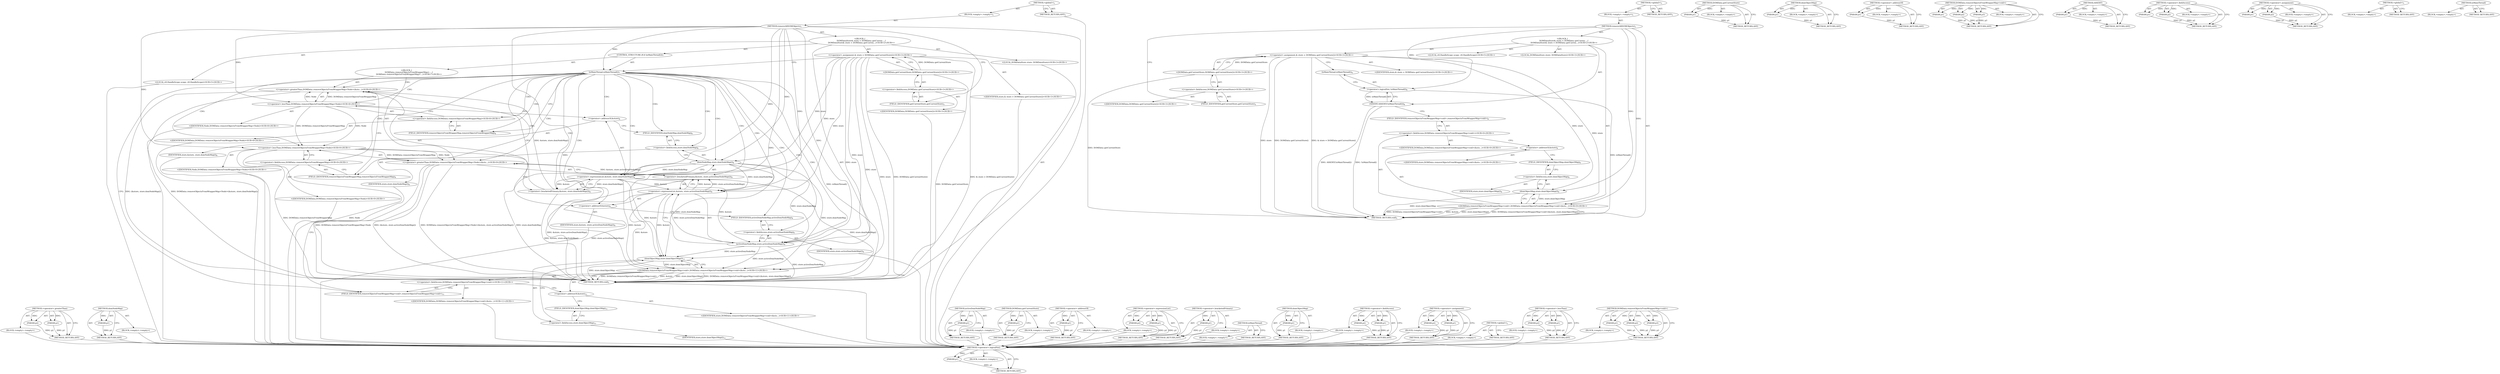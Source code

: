 digraph "isMainThread" {
vulnerable_95 [label=<(METHOD,&lt;operator&gt;.greaterThan)>];
vulnerable_96 [label=<(PARAM,p1)>];
vulnerable_97 [label=<(PARAM,p2)>];
vulnerable_98 [label=<(BLOCK,&lt;empty&gt;,&lt;empty&gt;)>];
vulnerable_99 [label=<(METHOD_RETURN,ANY)>];
vulnerable_118 [label=<(METHOD,domNodeMap)>];
vulnerable_119 [label=<(PARAM,p1)>];
vulnerable_120 [label=<(BLOCK,&lt;empty&gt;,&lt;empty&gt;)>];
vulnerable_121 [label=<(METHOD_RETURN,ANY)>];
vulnerable_6 [label=<(METHOD,&lt;global&gt;)<SUB>1</SUB>>];
vulnerable_7 [label=<(BLOCK,&lt;empty&gt;,&lt;empty&gt;)<SUB>1</SUB>>];
vulnerable_8 [label=<(METHOD,removeAllDOMObjects)<SUB>1</SUB>>];
vulnerable_9 [label="<(BLOCK,{
     DOMDataStore&amp; store = DOMData::getCurren...,{
     DOMDataStore&amp; store = DOMData::getCurren...)<SUB>2</SUB>>"];
vulnerable_10 [label="<(LOCAL,DOMDataStore store: DOMDataStore)<SUB>3</SUB>>"];
vulnerable_11 [label="<(&lt;operator&gt;.assignment,&amp; store = DOMData::getCurrentStore())<SUB>3</SUB>>"];
vulnerable_12 [label="<(IDENTIFIER,store,&amp; store = DOMData::getCurrentStore())<SUB>3</SUB>>"];
vulnerable_13 [label="<(DOMData.getCurrentStore,DOMData::getCurrentStore())<SUB>3</SUB>>"];
vulnerable_14 [label="<(&lt;operator&gt;.fieldAccess,DOMData::getCurrentStore)<SUB>3</SUB>>"];
vulnerable_15 [label="<(IDENTIFIER,DOMData,DOMData::getCurrentStore())<SUB>3</SUB>>"];
vulnerable_16 [label=<(FIELD_IDENTIFIER,getCurrentStore,getCurrentStore)<SUB>3</SUB>>];
vulnerable_17 [label="<(LOCAL,v8.HandleScope scope: v8.HandleScope)<SUB>5</SUB>>"];
vulnerable_18 [label=<(CONTROL_STRUCTURE,IF,if (isMainThread()))<SUB>7</SUB>>];
vulnerable_19 [label=<(isMainThread,isMainThread())<SUB>7</SUB>>];
vulnerable_20 [label="<(BLOCK,{
        DOMData::removeObjectsFromWrapperMap&lt;...,{
        DOMData::removeObjectsFromWrapperMap&lt;...)<SUB>7</SUB>>"];
vulnerable_21 [label="<(&lt;operator&gt;.greaterThan,DOMData::removeObjectsFromWrapperMap&lt;Node&gt;(&amp;sto...)<SUB>8</SUB>>"];
vulnerable_22 [label="<(&lt;operator&gt;.lessThan,DOMData::removeObjectsFromWrapperMap&lt;Node)<SUB>8</SUB>>"];
vulnerable_23 [label="<(&lt;operator&gt;.fieldAccess,DOMData::removeObjectsFromWrapperMap)<SUB>8</SUB>>"];
vulnerable_24 [label="<(IDENTIFIER,DOMData,DOMData::removeObjectsFromWrapperMap&lt;Node)<SUB>8</SUB>>"];
vulnerable_25 [label=<(FIELD_IDENTIFIER,removeObjectsFromWrapperMap,removeObjectsFromWrapperMap)<SUB>8</SUB>>];
vulnerable_26 [label="<(IDENTIFIER,Node,DOMData::removeObjectsFromWrapperMap&lt;Node)<SUB>8</SUB>>"];
vulnerable_27 [label=<(&lt;operator&gt;.bracketedPrimary,(&amp;store, store.domNodeMap()))<SUB>8</SUB>>];
vulnerable_28 [label=<(&lt;operator&gt;.expressionList,&amp;store, store.domNodeMap())<SUB>8</SUB>>];
vulnerable_29 [label=<(&lt;operator&gt;.addressOf,&amp;store)<SUB>8</SUB>>];
vulnerable_30 [label=<(IDENTIFIER,store,&amp;store, store.domNodeMap())<SUB>8</SUB>>];
vulnerable_31 [label=<(domNodeMap,store.domNodeMap())<SUB>8</SUB>>];
vulnerable_32 [label=<(&lt;operator&gt;.fieldAccess,store.domNodeMap)<SUB>8</SUB>>];
vulnerable_33 [label=<(IDENTIFIER,store,store.domNodeMap())<SUB>8</SUB>>];
vulnerable_34 [label=<(FIELD_IDENTIFIER,domNodeMap,domNodeMap)<SUB>8</SUB>>];
vulnerable_35 [label="<(&lt;operator&gt;.greaterThan,DOMData::removeObjectsFromWrapperMap&lt;Node&gt;(&amp;sto...)<SUB>9</SUB>>"];
vulnerable_36 [label="<(&lt;operator&gt;.lessThan,DOMData::removeObjectsFromWrapperMap&lt;Node)<SUB>9</SUB>>"];
vulnerable_37 [label="<(&lt;operator&gt;.fieldAccess,DOMData::removeObjectsFromWrapperMap)<SUB>9</SUB>>"];
vulnerable_38 [label="<(IDENTIFIER,DOMData,DOMData::removeObjectsFromWrapperMap&lt;Node)<SUB>9</SUB>>"];
vulnerable_39 [label=<(FIELD_IDENTIFIER,removeObjectsFromWrapperMap,removeObjectsFromWrapperMap)<SUB>9</SUB>>];
vulnerable_40 [label="<(IDENTIFIER,Node,DOMData::removeObjectsFromWrapperMap&lt;Node)<SUB>9</SUB>>"];
vulnerable_41 [label=<(&lt;operator&gt;.bracketedPrimary,(&amp;store, store.activeDomNodeMap()))<SUB>9</SUB>>];
vulnerable_42 [label=<(&lt;operator&gt;.expressionList,&amp;store, store.activeDomNodeMap())<SUB>9</SUB>>];
vulnerable_43 [label=<(&lt;operator&gt;.addressOf,&amp;store)<SUB>9</SUB>>];
vulnerable_44 [label=<(IDENTIFIER,store,&amp;store, store.activeDomNodeMap())<SUB>9</SUB>>];
vulnerable_45 [label=<(activeDomNodeMap,store.activeDomNodeMap())<SUB>9</SUB>>];
vulnerable_46 [label=<(&lt;operator&gt;.fieldAccess,store.activeDomNodeMap)<SUB>9</SUB>>];
vulnerable_47 [label=<(IDENTIFIER,store,store.activeDomNodeMap())<SUB>9</SUB>>];
vulnerable_48 [label=<(FIELD_IDENTIFIER,activeDomNodeMap,activeDomNodeMap)<SUB>9</SUB>>];
vulnerable_49 [label="<(DOMData.removeObjectsFromWrapperMap&lt;void&gt;,DOMData::removeObjectsFromWrapperMap&lt;void&gt;(&amp;sto...)<SUB>11</SUB>>"];
vulnerable_50 [label="<(&lt;operator&gt;.fieldAccess,DOMData::removeObjectsFromWrapperMap&lt;void&gt;)<SUB>11</SUB>>"];
vulnerable_51 [label="<(IDENTIFIER,DOMData,DOMData::removeObjectsFromWrapperMap&lt;void&gt;(&amp;sto...)<SUB>11</SUB>>"];
vulnerable_52 [label=<(FIELD_IDENTIFIER,removeObjectsFromWrapperMap&lt;void&gt;,removeObjectsFromWrapperMap&lt;void&gt;)<SUB>11</SUB>>];
vulnerable_53 [label=<(&lt;operator&gt;.addressOf,&amp;store)<SUB>11</SUB>>];
vulnerable_54 [label="<(IDENTIFIER,store,DOMData::removeObjectsFromWrapperMap&lt;void&gt;(&amp;sto...)<SUB>11</SUB>>"];
vulnerable_55 [label=<(domObjectMap,store.domObjectMap())<SUB>11</SUB>>];
vulnerable_56 [label=<(&lt;operator&gt;.fieldAccess,store.domObjectMap)<SUB>11</SUB>>];
vulnerable_57 [label=<(IDENTIFIER,store,store.domObjectMap())<SUB>11</SUB>>];
vulnerable_58 [label=<(FIELD_IDENTIFIER,domObjectMap,domObjectMap)<SUB>11</SUB>>];
vulnerable_59 [label=<(METHOD_RETURN,void)<SUB>1</SUB>>];
vulnerable_61 [label=<(METHOD_RETURN,ANY)<SUB>1</SUB>>];
vulnerable_122 [label=<(METHOD,activeDomNodeMap)>];
vulnerable_123 [label=<(PARAM,p1)>];
vulnerable_124 [label=<(BLOCK,&lt;empty&gt;,&lt;empty&gt;)>];
vulnerable_125 [label=<(METHOD_RETURN,ANY)>];
vulnerable_83 [label=<(METHOD,DOMData.getCurrentStore)>];
vulnerable_84 [label=<(PARAM,p1)>];
vulnerable_85 [label=<(BLOCK,&lt;empty&gt;,&lt;empty&gt;)>];
vulnerable_86 [label=<(METHOD_RETURN,ANY)>];
vulnerable_114 [label=<(METHOD,&lt;operator&gt;.addressOf)>];
vulnerable_115 [label=<(PARAM,p1)>];
vulnerable_116 [label=<(BLOCK,&lt;empty&gt;,&lt;empty&gt;)>];
vulnerable_117 [label=<(METHOD_RETURN,ANY)>];
vulnerable_109 [label=<(METHOD,&lt;operator&gt;.expressionList)>];
vulnerable_110 [label=<(PARAM,p1)>];
vulnerable_111 [label=<(PARAM,p2)>];
vulnerable_112 [label=<(BLOCK,&lt;empty&gt;,&lt;empty&gt;)>];
vulnerable_113 [label=<(METHOD_RETURN,ANY)>];
vulnerable_105 [label=<(METHOD,&lt;operator&gt;.bracketedPrimary)>];
vulnerable_106 [label=<(PARAM,p1)>];
vulnerable_107 [label=<(BLOCK,&lt;empty&gt;,&lt;empty&gt;)>];
vulnerable_108 [label=<(METHOD_RETURN,ANY)>];
vulnerable_92 [label=<(METHOD,isMainThread)>];
vulnerable_93 [label=<(BLOCK,&lt;empty&gt;,&lt;empty&gt;)>];
vulnerable_94 [label=<(METHOD_RETURN,ANY)>];
vulnerable_132 [label=<(METHOD,domObjectMap)>];
vulnerable_133 [label=<(PARAM,p1)>];
vulnerable_134 [label=<(BLOCK,&lt;empty&gt;,&lt;empty&gt;)>];
vulnerable_135 [label=<(METHOD_RETURN,ANY)>];
vulnerable_87 [label=<(METHOD,&lt;operator&gt;.fieldAccess)>];
vulnerable_88 [label=<(PARAM,p1)>];
vulnerable_89 [label=<(PARAM,p2)>];
vulnerable_90 [label=<(BLOCK,&lt;empty&gt;,&lt;empty&gt;)>];
vulnerable_91 [label=<(METHOD_RETURN,ANY)>];
vulnerable_78 [label=<(METHOD,&lt;operator&gt;.assignment)>];
vulnerable_79 [label=<(PARAM,p1)>];
vulnerable_80 [label=<(PARAM,p2)>];
vulnerable_81 [label=<(BLOCK,&lt;empty&gt;,&lt;empty&gt;)>];
vulnerable_82 [label=<(METHOD_RETURN,ANY)>];
vulnerable_72 [label=<(METHOD,&lt;global&gt;)<SUB>1</SUB>>];
vulnerable_73 [label=<(BLOCK,&lt;empty&gt;,&lt;empty&gt;)>];
vulnerable_74 [label=<(METHOD_RETURN,ANY)>];
vulnerable_100 [label=<(METHOD,&lt;operator&gt;.lessThan)>];
vulnerable_101 [label=<(PARAM,p1)>];
vulnerable_102 [label=<(PARAM,p2)>];
vulnerable_103 [label=<(BLOCK,&lt;empty&gt;,&lt;empty&gt;)>];
vulnerable_104 [label=<(METHOD_RETURN,ANY)>];
vulnerable_126 [label=<(METHOD,DOMData.removeObjectsFromWrapperMap&lt;void&gt;)>];
vulnerable_127 [label=<(PARAM,p1)>];
vulnerable_128 [label=<(PARAM,p2)>];
vulnerable_129 [label=<(PARAM,p3)>];
vulnerable_130 [label=<(BLOCK,&lt;empty&gt;,&lt;empty&gt;)>];
vulnerable_131 [label=<(METHOD_RETURN,ANY)>];
fixed_68 [label=<(METHOD,&lt;operator&gt;.logicalNot)>];
fixed_69 [label=<(PARAM,p1)>];
fixed_70 [label=<(BLOCK,&lt;empty&gt;,&lt;empty&gt;)>];
fixed_71 [label=<(METHOD_RETURN,ANY)>];
fixed_6 [label=<(METHOD,&lt;global&gt;)<SUB>1</SUB>>];
fixed_7 [label=<(BLOCK,&lt;empty&gt;,&lt;empty&gt;)<SUB>1</SUB>>];
fixed_8 [label=<(METHOD,removeAllDOMObjects)<SUB>1</SUB>>];
fixed_9 [label="<(BLOCK,{
     DOMDataStore&amp; store = DOMData::getCurren...,{
     DOMDataStore&amp; store = DOMData::getCurren...)<SUB>2</SUB>>"];
fixed_10 [label="<(LOCAL,DOMDataStore store: DOMDataStore)<SUB>3</SUB>>"];
fixed_11 [label="<(&lt;operator&gt;.assignment,&amp; store = DOMData::getCurrentStore())<SUB>3</SUB>>"];
fixed_12 [label="<(IDENTIFIER,store,&amp; store = DOMData::getCurrentStore())<SUB>3</SUB>>"];
fixed_13 [label="<(DOMData.getCurrentStore,DOMData::getCurrentStore())<SUB>3</SUB>>"];
fixed_14 [label="<(&lt;operator&gt;.fieldAccess,DOMData::getCurrentStore)<SUB>3</SUB>>"];
fixed_15 [label="<(IDENTIFIER,DOMData,DOMData::getCurrentStore())<SUB>3</SUB>>"];
fixed_16 [label=<(FIELD_IDENTIFIER,getCurrentStore,getCurrentStore)<SUB>3</SUB>>];
fixed_17 [label="<(LOCAL,v8.HandleScope scope: v8.HandleScope)<SUB>5</SUB>>"];
fixed_18 [label=<(ASSERT,ASSERT(!isMainThread()))<SUB>6</SUB>>];
fixed_19 [label=<(&lt;operator&gt;.logicalNot,!isMainThread())<SUB>6</SUB>>];
fixed_20 [label=<(isMainThread,isMainThread())<SUB>6</SUB>>];
fixed_21 [label="<(DOMData.removeObjectsFromWrapperMap&lt;void&gt;,DOMData::removeObjectsFromWrapperMap&lt;void&gt;(&amp;sto...)<SUB>9</SUB>>"];
fixed_22 [label="<(&lt;operator&gt;.fieldAccess,DOMData::removeObjectsFromWrapperMap&lt;void&gt;)<SUB>9</SUB>>"];
fixed_23 [label="<(IDENTIFIER,DOMData,DOMData::removeObjectsFromWrapperMap&lt;void&gt;(&amp;sto...)<SUB>9</SUB>>"];
fixed_24 [label=<(FIELD_IDENTIFIER,removeObjectsFromWrapperMap&lt;void&gt;,removeObjectsFromWrapperMap&lt;void&gt;)<SUB>9</SUB>>];
fixed_25 [label=<(&lt;operator&gt;.addressOf,&amp;store)<SUB>9</SUB>>];
fixed_26 [label="<(IDENTIFIER,store,DOMData::removeObjectsFromWrapperMap&lt;void&gt;(&amp;sto...)<SUB>9</SUB>>"];
fixed_27 [label=<(domObjectMap,store.domObjectMap())<SUB>9</SUB>>];
fixed_28 [label=<(&lt;operator&gt;.fieldAccess,store.domObjectMap)<SUB>9</SUB>>];
fixed_29 [label=<(IDENTIFIER,store,store.domObjectMap())<SUB>9</SUB>>];
fixed_30 [label=<(FIELD_IDENTIFIER,domObjectMap,domObjectMap)<SUB>9</SUB>>];
fixed_31 [label=<(METHOD_RETURN,void)<SUB>1</SUB>>];
fixed_33 [label=<(METHOD_RETURN,ANY)<SUB>1</SUB>>];
fixed_55 [label=<(METHOD,DOMData.getCurrentStore)>];
fixed_56 [label=<(PARAM,p1)>];
fixed_57 [label=<(BLOCK,&lt;empty&gt;,&lt;empty&gt;)>];
fixed_58 [label=<(METHOD_RETURN,ANY)>];
fixed_85 [label=<(METHOD,domObjectMap)>];
fixed_86 [label=<(PARAM,p1)>];
fixed_87 [label=<(BLOCK,&lt;empty&gt;,&lt;empty&gt;)>];
fixed_88 [label=<(METHOD_RETURN,ANY)>];
fixed_81 [label=<(METHOD,&lt;operator&gt;.addressOf)>];
fixed_82 [label=<(PARAM,p1)>];
fixed_83 [label=<(BLOCK,&lt;empty&gt;,&lt;empty&gt;)>];
fixed_84 [label=<(METHOD_RETURN,ANY)>];
fixed_75 [label=<(METHOD,DOMData.removeObjectsFromWrapperMap&lt;void&gt;)>];
fixed_76 [label=<(PARAM,p1)>];
fixed_77 [label=<(PARAM,p2)>];
fixed_78 [label=<(PARAM,p3)>];
fixed_79 [label=<(BLOCK,&lt;empty&gt;,&lt;empty&gt;)>];
fixed_80 [label=<(METHOD_RETURN,ANY)>];
fixed_64 [label=<(METHOD,ASSERT)>];
fixed_65 [label=<(PARAM,p1)>];
fixed_66 [label=<(BLOCK,&lt;empty&gt;,&lt;empty&gt;)>];
fixed_67 [label=<(METHOD_RETURN,ANY)>];
fixed_59 [label=<(METHOD,&lt;operator&gt;.fieldAccess)>];
fixed_60 [label=<(PARAM,p1)>];
fixed_61 [label=<(PARAM,p2)>];
fixed_62 [label=<(BLOCK,&lt;empty&gt;,&lt;empty&gt;)>];
fixed_63 [label=<(METHOD_RETURN,ANY)>];
fixed_50 [label=<(METHOD,&lt;operator&gt;.assignment)>];
fixed_51 [label=<(PARAM,p1)>];
fixed_52 [label=<(PARAM,p2)>];
fixed_53 [label=<(BLOCK,&lt;empty&gt;,&lt;empty&gt;)>];
fixed_54 [label=<(METHOD_RETURN,ANY)>];
fixed_44 [label=<(METHOD,&lt;global&gt;)<SUB>1</SUB>>];
fixed_45 [label=<(BLOCK,&lt;empty&gt;,&lt;empty&gt;)>];
fixed_46 [label=<(METHOD_RETURN,ANY)>];
fixed_72 [label=<(METHOD,isMainThread)>];
fixed_73 [label=<(BLOCK,&lt;empty&gt;,&lt;empty&gt;)>];
fixed_74 [label=<(METHOD_RETURN,ANY)>];
vulnerable_95 -> vulnerable_96  [key=0, label="AST: "];
vulnerable_95 -> vulnerable_96  [key=1, label="DDG: "];
vulnerable_95 -> vulnerable_98  [key=0, label="AST: "];
vulnerable_95 -> vulnerable_97  [key=0, label="AST: "];
vulnerable_95 -> vulnerable_97  [key=1, label="DDG: "];
vulnerable_95 -> vulnerable_99  [key=0, label="AST: "];
vulnerable_95 -> vulnerable_99  [key=1, label="CFG: "];
vulnerable_96 -> vulnerable_99  [key=0, label="DDG: p1"];
vulnerable_97 -> vulnerable_99  [key=0, label="DDG: p2"];
vulnerable_98 -> fixed_68  [key=0];
vulnerable_99 -> fixed_68  [key=0];
vulnerable_118 -> vulnerable_119  [key=0, label="AST: "];
vulnerable_118 -> vulnerable_119  [key=1, label="DDG: "];
vulnerable_118 -> vulnerable_120  [key=0, label="AST: "];
vulnerable_118 -> vulnerable_121  [key=0, label="AST: "];
vulnerable_118 -> vulnerable_121  [key=1, label="CFG: "];
vulnerable_119 -> vulnerable_121  [key=0, label="DDG: p1"];
vulnerable_120 -> fixed_68  [key=0];
vulnerable_121 -> fixed_68  [key=0];
vulnerable_6 -> vulnerable_7  [key=0, label="AST: "];
vulnerable_6 -> vulnerable_61  [key=0, label="AST: "];
vulnerable_6 -> vulnerable_61  [key=1, label="CFG: "];
vulnerable_7 -> vulnerable_8  [key=0, label="AST: "];
vulnerable_8 -> vulnerable_9  [key=0, label="AST: "];
vulnerable_8 -> vulnerable_59  [key=0, label="AST: "];
vulnerable_8 -> vulnerable_16  [key=0, label="CFG: "];
vulnerable_8 -> vulnerable_19  [key=0, label="DDG: "];
vulnerable_8 -> vulnerable_49  [key=0, label="DDG: "];
vulnerable_8 -> vulnerable_55  [key=0, label="DDG: "];
vulnerable_8 -> vulnerable_22  [key=0, label="DDG: "];
vulnerable_8 -> vulnerable_36  [key=0, label="DDG: "];
vulnerable_8 -> vulnerable_28  [key=0, label="DDG: "];
vulnerable_8 -> vulnerable_42  [key=0, label="DDG: "];
vulnerable_8 -> vulnerable_31  [key=0, label="DDG: "];
vulnerable_8 -> vulnerable_45  [key=0, label="DDG: "];
vulnerable_9 -> vulnerable_10  [key=0, label="AST: "];
vulnerable_9 -> vulnerable_11  [key=0, label="AST: "];
vulnerable_9 -> vulnerable_17  [key=0, label="AST: "];
vulnerable_9 -> vulnerable_18  [key=0, label="AST: "];
vulnerable_9 -> vulnerable_49  [key=0, label="AST: "];
vulnerable_10 -> fixed_68  [key=0];
vulnerable_11 -> vulnerable_12  [key=0, label="AST: "];
vulnerable_11 -> vulnerable_13  [key=0, label="AST: "];
vulnerable_11 -> vulnerable_19  [key=0, label="CFG: "];
vulnerable_11 -> vulnerable_59  [key=0, label="DDG: store"];
vulnerable_11 -> vulnerable_59  [key=1, label="DDG: DOMData::getCurrentStore()"];
vulnerable_11 -> vulnerable_59  [key=2, label="DDG: &amp; store = DOMData::getCurrentStore()"];
vulnerable_11 -> vulnerable_49  [key=0, label="DDG: store"];
vulnerable_11 -> vulnerable_55  [key=0, label="DDG: store"];
vulnerable_11 -> vulnerable_28  [key=0, label="DDG: store"];
vulnerable_11 -> vulnerable_42  [key=0, label="DDG: store"];
vulnerable_11 -> vulnerable_31  [key=0, label="DDG: store"];
vulnerable_11 -> vulnerable_45  [key=0, label="DDG: store"];
vulnerable_12 -> fixed_68  [key=0];
vulnerable_13 -> vulnerable_14  [key=0, label="AST: "];
vulnerable_13 -> vulnerable_11  [key=0, label="CFG: "];
vulnerable_13 -> vulnerable_11  [key=1, label="DDG: DOMData::getCurrentStore"];
vulnerable_13 -> vulnerable_59  [key=0, label="DDG: DOMData::getCurrentStore"];
vulnerable_14 -> vulnerable_15  [key=0, label="AST: "];
vulnerable_14 -> vulnerable_16  [key=0, label="AST: "];
vulnerable_14 -> vulnerable_13  [key=0, label="CFG: "];
vulnerable_15 -> fixed_68  [key=0];
vulnerable_16 -> vulnerable_14  [key=0, label="CFG: "];
vulnerable_17 -> fixed_68  [key=0];
vulnerable_18 -> vulnerable_19  [key=0, label="AST: "];
vulnerable_18 -> vulnerable_20  [key=0, label="AST: "];
vulnerable_19 -> vulnerable_25  [key=0, label="CFG: "];
vulnerable_19 -> vulnerable_25  [key=1, label="CDG: "];
vulnerable_19 -> vulnerable_52  [key=0, label="CFG: "];
vulnerable_19 -> vulnerable_59  [key=0, label="DDG: isMainThread()"];
vulnerable_19 -> vulnerable_34  [key=0, label="CDG: "];
vulnerable_19 -> vulnerable_21  [key=0, label="CDG: "];
vulnerable_19 -> vulnerable_48  [key=0, label="CDG: "];
vulnerable_19 -> vulnerable_32  [key=0, label="CDG: "];
vulnerable_19 -> vulnerable_42  [key=0, label="CDG: "];
vulnerable_19 -> vulnerable_23  [key=0, label="CDG: "];
vulnerable_19 -> vulnerable_28  [key=0, label="CDG: "];
vulnerable_19 -> vulnerable_36  [key=0, label="CDG: "];
vulnerable_19 -> vulnerable_37  [key=0, label="CDG: "];
vulnerable_19 -> vulnerable_46  [key=0, label="CDG: "];
vulnerable_19 -> vulnerable_22  [key=0, label="CDG: "];
vulnerable_19 -> vulnerable_41  [key=0, label="CDG: "];
vulnerable_19 -> vulnerable_45  [key=0, label="CDG: "];
vulnerable_19 -> vulnerable_27  [key=0, label="CDG: "];
vulnerable_19 -> vulnerable_29  [key=0, label="CDG: "];
vulnerable_19 -> vulnerable_35  [key=0, label="CDG: "];
vulnerable_19 -> vulnerable_39  [key=0, label="CDG: "];
vulnerable_19 -> vulnerable_31  [key=0, label="CDG: "];
vulnerable_19 -> vulnerable_43  [key=0, label="CDG: "];
vulnerable_20 -> vulnerable_21  [key=0, label="AST: "];
vulnerable_20 -> vulnerable_35  [key=0, label="AST: "];
vulnerable_21 -> vulnerable_22  [key=0, label="AST: "];
vulnerable_21 -> vulnerable_27  [key=0, label="AST: "];
vulnerable_21 -> vulnerable_39  [key=0, label="CFG: "];
vulnerable_21 -> vulnerable_59  [key=0, label="DDG: (&amp;store, store.domNodeMap())"];
vulnerable_21 -> vulnerable_59  [key=1, label="DDG: DOMData::removeObjectsFromWrapperMap&lt;Node&gt;(&amp;store, store.domNodeMap())"];
vulnerable_22 -> vulnerable_23  [key=0, label="AST: "];
vulnerable_22 -> vulnerable_26  [key=0, label="AST: "];
vulnerable_22 -> vulnerable_29  [key=0, label="CFG: "];
vulnerable_22 -> vulnerable_21  [key=0, label="DDG: DOMData::removeObjectsFromWrapperMap"];
vulnerable_22 -> vulnerable_21  [key=1, label="DDG: Node"];
vulnerable_22 -> vulnerable_36  [key=0, label="DDG: DOMData::removeObjectsFromWrapperMap"];
vulnerable_22 -> vulnerable_36  [key=1, label="DDG: Node"];
vulnerable_23 -> vulnerable_24  [key=0, label="AST: "];
vulnerable_23 -> vulnerable_25  [key=0, label="AST: "];
vulnerable_23 -> vulnerable_22  [key=0, label="CFG: "];
vulnerable_24 -> fixed_68  [key=0];
vulnerable_25 -> vulnerable_23  [key=0, label="CFG: "];
vulnerable_26 -> fixed_68  [key=0];
vulnerable_27 -> vulnerable_28  [key=0, label="AST: "];
vulnerable_27 -> vulnerable_21  [key=0, label="CFG: "];
vulnerable_27 -> vulnerable_21  [key=1, label="DDG: &amp;store, store.domNodeMap()"];
vulnerable_27 -> vulnerable_59  [key=0, label="DDG: &amp;store, store.domNodeMap()"];
vulnerable_28 -> vulnerable_29  [key=0, label="AST: "];
vulnerable_28 -> vulnerable_31  [key=0, label="AST: "];
vulnerable_28 -> vulnerable_27  [key=0, label="CFG: "];
vulnerable_28 -> vulnerable_27  [key=1, label="DDG: &amp;store"];
vulnerable_28 -> vulnerable_27  [key=2, label="DDG: store.domNodeMap()"];
vulnerable_28 -> vulnerable_59  [key=0, label="DDG: store.domNodeMap()"];
vulnerable_28 -> vulnerable_49  [key=0, label="DDG: &amp;store"];
vulnerable_28 -> vulnerable_55  [key=0, label="DDG: &amp;store"];
vulnerable_28 -> vulnerable_42  [key=0, label="DDG: &amp;store"];
vulnerable_28 -> vulnerable_45  [key=0, label="DDG: &amp;store"];
vulnerable_29 -> vulnerable_30  [key=0, label="AST: "];
vulnerable_29 -> vulnerable_34  [key=0, label="CFG: "];
vulnerable_30 -> fixed_68  [key=0];
vulnerable_31 -> vulnerable_32  [key=0, label="AST: "];
vulnerable_31 -> vulnerable_28  [key=0, label="CFG: "];
vulnerable_31 -> vulnerable_28  [key=1, label="DDG: store.domNodeMap"];
vulnerable_31 -> vulnerable_59  [key=0, label="DDG: store.domNodeMap"];
vulnerable_31 -> vulnerable_49  [key=0, label="DDG: store.domNodeMap"];
vulnerable_31 -> vulnerable_55  [key=0, label="DDG: store.domNodeMap"];
vulnerable_31 -> vulnerable_42  [key=0, label="DDG: store.domNodeMap"];
vulnerable_31 -> vulnerable_45  [key=0, label="DDG: store.domNodeMap"];
vulnerable_32 -> vulnerable_33  [key=0, label="AST: "];
vulnerable_32 -> vulnerable_34  [key=0, label="AST: "];
vulnerable_32 -> vulnerable_31  [key=0, label="CFG: "];
vulnerable_33 -> fixed_68  [key=0];
vulnerable_34 -> vulnerable_32  [key=0, label="CFG: "];
vulnerable_35 -> vulnerable_36  [key=0, label="AST: "];
vulnerable_35 -> vulnerable_41  [key=0, label="AST: "];
vulnerable_35 -> vulnerable_52  [key=0, label="CFG: "];
vulnerable_35 -> vulnerable_59  [key=0, label="DDG: DOMData::removeObjectsFromWrapperMap&lt;Node"];
vulnerable_35 -> vulnerable_59  [key=1, label="DDG: (&amp;store, store.activeDomNodeMap())"];
vulnerable_35 -> vulnerable_59  [key=2, label="DDG: DOMData::removeObjectsFromWrapperMap&lt;Node&gt;(&amp;store, store.activeDomNodeMap())"];
vulnerable_36 -> vulnerable_37  [key=0, label="AST: "];
vulnerable_36 -> vulnerable_40  [key=0, label="AST: "];
vulnerable_36 -> vulnerable_43  [key=0, label="CFG: "];
vulnerable_36 -> vulnerable_59  [key=0, label="DDG: DOMData::removeObjectsFromWrapperMap"];
vulnerable_36 -> vulnerable_59  [key=1, label="DDG: Node"];
vulnerable_36 -> vulnerable_35  [key=0, label="DDG: DOMData::removeObjectsFromWrapperMap"];
vulnerable_36 -> vulnerable_35  [key=1, label="DDG: Node"];
vulnerable_37 -> vulnerable_38  [key=0, label="AST: "];
vulnerable_37 -> vulnerable_39  [key=0, label="AST: "];
vulnerable_37 -> vulnerable_36  [key=0, label="CFG: "];
vulnerable_38 -> fixed_68  [key=0];
vulnerable_39 -> vulnerable_37  [key=0, label="CFG: "];
vulnerable_40 -> fixed_68  [key=0];
vulnerable_41 -> vulnerable_42  [key=0, label="AST: "];
vulnerable_41 -> vulnerable_35  [key=0, label="CFG: "];
vulnerable_41 -> vulnerable_35  [key=1, label="DDG: &amp;store, store.activeDomNodeMap()"];
vulnerable_41 -> vulnerable_59  [key=0, label="DDG: &amp;store, store.activeDomNodeMap()"];
vulnerable_42 -> vulnerable_43  [key=0, label="AST: "];
vulnerable_42 -> vulnerable_45  [key=0, label="AST: "];
vulnerable_42 -> vulnerable_41  [key=0, label="CFG: "];
vulnerable_42 -> vulnerable_41  [key=1, label="DDG: &amp;store"];
vulnerable_42 -> vulnerable_41  [key=2, label="DDG: store.activeDomNodeMap()"];
vulnerable_42 -> vulnerable_59  [key=0, label="DDG: store.activeDomNodeMap()"];
vulnerable_42 -> vulnerable_49  [key=0, label="DDG: &amp;store"];
vulnerable_42 -> vulnerable_55  [key=0, label="DDG: &amp;store"];
vulnerable_43 -> vulnerable_44  [key=0, label="AST: "];
vulnerable_43 -> vulnerable_48  [key=0, label="CFG: "];
vulnerable_44 -> fixed_68  [key=0];
vulnerable_45 -> vulnerable_46  [key=0, label="AST: "];
vulnerable_45 -> vulnerable_42  [key=0, label="CFG: "];
vulnerable_45 -> vulnerable_42  [key=1, label="DDG: store.activeDomNodeMap"];
vulnerable_45 -> vulnerable_59  [key=0, label="DDG: store.activeDomNodeMap"];
vulnerable_45 -> vulnerable_49  [key=0, label="DDG: store.activeDomNodeMap"];
vulnerable_45 -> vulnerable_55  [key=0, label="DDG: store.activeDomNodeMap"];
vulnerable_46 -> vulnerable_47  [key=0, label="AST: "];
vulnerable_46 -> vulnerable_48  [key=0, label="AST: "];
vulnerable_46 -> vulnerable_45  [key=0, label="CFG: "];
vulnerable_47 -> fixed_68  [key=0];
vulnerable_48 -> vulnerable_46  [key=0, label="CFG: "];
vulnerable_49 -> vulnerable_50  [key=0, label="AST: "];
vulnerable_49 -> vulnerable_53  [key=0, label="AST: "];
vulnerable_49 -> vulnerable_55  [key=0, label="AST: "];
vulnerable_49 -> vulnerable_59  [key=0, label="CFG: "];
vulnerable_49 -> vulnerable_59  [key=1, label="DDG: DOMData::removeObjectsFromWrapperMap&lt;void&gt;"];
vulnerable_49 -> vulnerable_59  [key=2, label="DDG: &amp;store"];
vulnerable_49 -> vulnerable_59  [key=3, label="DDG: store.domObjectMap()"];
vulnerable_49 -> vulnerable_59  [key=4, label="DDG: DOMData::removeObjectsFromWrapperMap&lt;void&gt;(&amp;store, store.domObjectMap())"];
vulnerable_50 -> vulnerable_51  [key=0, label="AST: "];
vulnerable_50 -> vulnerable_52  [key=0, label="AST: "];
vulnerable_50 -> vulnerable_53  [key=0, label="CFG: "];
vulnerable_51 -> fixed_68  [key=0];
vulnerable_52 -> vulnerable_50  [key=0, label="CFG: "];
vulnerable_53 -> vulnerable_54  [key=0, label="AST: "];
vulnerable_53 -> vulnerable_58  [key=0, label="CFG: "];
vulnerable_54 -> fixed_68  [key=0];
vulnerable_55 -> vulnerable_56  [key=0, label="AST: "];
vulnerable_55 -> vulnerable_49  [key=0, label="CFG: "];
vulnerable_55 -> vulnerable_49  [key=1, label="DDG: store.domObjectMap"];
vulnerable_55 -> vulnerable_59  [key=0, label="DDG: store.domObjectMap"];
vulnerable_56 -> vulnerable_57  [key=0, label="AST: "];
vulnerable_56 -> vulnerable_58  [key=0, label="AST: "];
vulnerable_56 -> vulnerable_55  [key=0, label="CFG: "];
vulnerable_57 -> fixed_68  [key=0];
vulnerable_58 -> vulnerable_56  [key=0, label="CFG: "];
vulnerable_59 -> fixed_68  [key=0];
vulnerable_61 -> fixed_68  [key=0];
vulnerable_122 -> vulnerable_123  [key=0, label="AST: "];
vulnerable_122 -> vulnerable_123  [key=1, label="DDG: "];
vulnerable_122 -> vulnerable_124  [key=0, label="AST: "];
vulnerable_122 -> vulnerable_125  [key=0, label="AST: "];
vulnerable_122 -> vulnerable_125  [key=1, label="CFG: "];
vulnerable_123 -> vulnerable_125  [key=0, label="DDG: p1"];
vulnerable_124 -> fixed_68  [key=0];
vulnerable_125 -> fixed_68  [key=0];
vulnerable_83 -> vulnerable_84  [key=0, label="AST: "];
vulnerable_83 -> vulnerable_84  [key=1, label="DDG: "];
vulnerable_83 -> vulnerable_85  [key=0, label="AST: "];
vulnerable_83 -> vulnerable_86  [key=0, label="AST: "];
vulnerable_83 -> vulnerable_86  [key=1, label="CFG: "];
vulnerable_84 -> vulnerable_86  [key=0, label="DDG: p1"];
vulnerable_85 -> fixed_68  [key=0];
vulnerable_86 -> fixed_68  [key=0];
vulnerable_114 -> vulnerable_115  [key=0, label="AST: "];
vulnerable_114 -> vulnerable_115  [key=1, label="DDG: "];
vulnerable_114 -> vulnerable_116  [key=0, label="AST: "];
vulnerable_114 -> vulnerable_117  [key=0, label="AST: "];
vulnerable_114 -> vulnerable_117  [key=1, label="CFG: "];
vulnerable_115 -> vulnerable_117  [key=0, label="DDG: p1"];
vulnerable_116 -> fixed_68  [key=0];
vulnerable_117 -> fixed_68  [key=0];
vulnerable_109 -> vulnerable_110  [key=0, label="AST: "];
vulnerable_109 -> vulnerable_110  [key=1, label="DDG: "];
vulnerable_109 -> vulnerable_112  [key=0, label="AST: "];
vulnerable_109 -> vulnerable_111  [key=0, label="AST: "];
vulnerable_109 -> vulnerable_111  [key=1, label="DDG: "];
vulnerable_109 -> vulnerable_113  [key=0, label="AST: "];
vulnerable_109 -> vulnerable_113  [key=1, label="CFG: "];
vulnerable_110 -> vulnerable_113  [key=0, label="DDG: p1"];
vulnerable_111 -> vulnerable_113  [key=0, label="DDG: p2"];
vulnerable_112 -> fixed_68  [key=0];
vulnerable_113 -> fixed_68  [key=0];
vulnerable_105 -> vulnerable_106  [key=0, label="AST: "];
vulnerable_105 -> vulnerable_106  [key=1, label="DDG: "];
vulnerable_105 -> vulnerable_107  [key=0, label="AST: "];
vulnerable_105 -> vulnerable_108  [key=0, label="AST: "];
vulnerable_105 -> vulnerable_108  [key=1, label="CFG: "];
vulnerable_106 -> vulnerable_108  [key=0, label="DDG: p1"];
vulnerable_107 -> fixed_68  [key=0];
vulnerable_108 -> fixed_68  [key=0];
vulnerable_92 -> vulnerable_93  [key=0, label="AST: "];
vulnerable_92 -> vulnerable_94  [key=0, label="AST: "];
vulnerable_92 -> vulnerable_94  [key=1, label="CFG: "];
vulnerable_93 -> fixed_68  [key=0];
vulnerable_94 -> fixed_68  [key=0];
vulnerable_132 -> vulnerable_133  [key=0, label="AST: "];
vulnerable_132 -> vulnerable_133  [key=1, label="DDG: "];
vulnerable_132 -> vulnerable_134  [key=0, label="AST: "];
vulnerable_132 -> vulnerable_135  [key=0, label="AST: "];
vulnerable_132 -> vulnerable_135  [key=1, label="CFG: "];
vulnerable_133 -> vulnerable_135  [key=0, label="DDG: p1"];
vulnerable_134 -> fixed_68  [key=0];
vulnerable_135 -> fixed_68  [key=0];
vulnerable_87 -> vulnerable_88  [key=0, label="AST: "];
vulnerable_87 -> vulnerable_88  [key=1, label="DDG: "];
vulnerable_87 -> vulnerable_90  [key=0, label="AST: "];
vulnerable_87 -> vulnerable_89  [key=0, label="AST: "];
vulnerable_87 -> vulnerable_89  [key=1, label="DDG: "];
vulnerable_87 -> vulnerable_91  [key=0, label="AST: "];
vulnerable_87 -> vulnerable_91  [key=1, label="CFG: "];
vulnerable_88 -> vulnerable_91  [key=0, label="DDG: p1"];
vulnerable_89 -> vulnerable_91  [key=0, label="DDG: p2"];
vulnerable_90 -> fixed_68  [key=0];
vulnerable_91 -> fixed_68  [key=0];
vulnerable_78 -> vulnerable_79  [key=0, label="AST: "];
vulnerable_78 -> vulnerable_79  [key=1, label="DDG: "];
vulnerable_78 -> vulnerable_81  [key=0, label="AST: "];
vulnerable_78 -> vulnerable_80  [key=0, label="AST: "];
vulnerable_78 -> vulnerable_80  [key=1, label="DDG: "];
vulnerable_78 -> vulnerable_82  [key=0, label="AST: "];
vulnerable_78 -> vulnerable_82  [key=1, label="CFG: "];
vulnerable_79 -> vulnerable_82  [key=0, label="DDG: p1"];
vulnerable_80 -> vulnerable_82  [key=0, label="DDG: p2"];
vulnerable_81 -> fixed_68  [key=0];
vulnerable_82 -> fixed_68  [key=0];
vulnerable_72 -> vulnerable_73  [key=0, label="AST: "];
vulnerable_72 -> vulnerable_74  [key=0, label="AST: "];
vulnerable_72 -> vulnerable_74  [key=1, label="CFG: "];
vulnerable_73 -> fixed_68  [key=0];
vulnerable_74 -> fixed_68  [key=0];
vulnerable_100 -> vulnerable_101  [key=0, label="AST: "];
vulnerable_100 -> vulnerable_101  [key=1, label="DDG: "];
vulnerable_100 -> vulnerable_103  [key=0, label="AST: "];
vulnerable_100 -> vulnerable_102  [key=0, label="AST: "];
vulnerable_100 -> vulnerable_102  [key=1, label="DDG: "];
vulnerable_100 -> vulnerable_104  [key=0, label="AST: "];
vulnerable_100 -> vulnerable_104  [key=1, label="CFG: "];
vulnerable_101 -> vulnerable_104  [key=0, label="DDG: p1"];
vulnerable_102 -> vulnerable_104  [key=0, label="DDG: p2"];
vulnerable_103 -> fixed_68  [key=0];
vulnerable_104 -> fixed_68  [key=0];
vulnerable_126 -> vulnerable_127  [key=0, label="AST: "];
vulnerable_126 -> vulnerable_127  [key=1, label="DDG: "];
vulnerable_126 -> vulnerable_130  [key=0, label="AST: "];
vulnerable_126 -> vulnerable_128  [key=0, label="AST: "];
vulnerable_126 -> vulnerable_128  [key=1, label="DDG: "];
vulnerable_126 -> vulnerable_131  [key=0, label="AST: "];
vulnerable_126 -> vulnerable_131  [key=1, label="CFG: "];
vulnerable_126 -> vulnerable_129  [key=0, label="AST: "];
vulnerable_126 -> vulnerable_129  [key=1, label="DDG: "];
vulnerable_127 -> vulnerable_131  [key=0, label="DDG: p1"];
vulnerable_128 -> vulnerable_131  [key=0, label="DDG: p2"];
vulnerable_129 -> vulnerable_131  [key=0, label="DDG: p3"];
vulnerable_130 -> fixed_68  [key=0];
vulnerable_131 -> fixed_68  [key=0];
fixed_68 -> fixed_69  [key=0, label="AST: "];
fixed_68 -> fixed_69  [key=1, label="DDG: "];
fixed_68 -> fixed_70  [key=0, label="AST: "];
fixed_68 -> fixed_71  [key=0, label="AST: "];
fixed_68 -> fixed_71  [key=1, label="CFG: "];
fixed_69 -> fixed_71  [key=0, label="DDG: p1"];
fixed_6 -> fixed_7  [key=0, label="AST: "];
fixed_6 -> fixed_33  [key=0, label="AST: "];
fixed_6 -> fixed_33  [key=1, label="CFG: "];
fixed_7 -> fixed_8  [key=0, label="AST: "];
fixed_8 -> fixed_9  [key=0, label="AST: "];
fixed_8 -> fixed_31  [key=0, label="AST: "];
fixed_8 -> fixed_16  [key=0, label="CFG: "];
fixed_8 -> fixed_21  [key=0, label="DDG: "];
fixed_8 -> fixed_19  [key=0, label="DDG: "];
fixed_8 -> fixed_27  [key=0, label="DDG: "];
fixed_9 -> fixed_10  [key=0, label="AST: "];
fixed_9 -> fixed_11  [key=0, label="AST: "];
fixed_9 -> fixed_17  [key=0, label="AST: "];
fixed_9 -> fixed_18  [key=0, label="AST: "];
fixed_9 -> fixed_21  [key=0, label="AST: "];
fixed_11 -> fixed_12  [key=0, label="AST: "];
fixed_11 -> fixed_13  [key=0, label="AST: "];
fixed_11 -> fixed_20  [key=0, label="CFG: "];
fixed_11 -> fixed_31  [key=0, label="DDG: store"];
fixed_11 -> fixed_31  [key=1, label="DDG: DOMData::getCurrentStore()"];
fixed_11 -> fixed_31  [key=2, label="DDG: &amp; store = DOMData::getCurrentStore()"];
fixed_11 -> fixed_21  [key=0, label="DDG: store"];
fixed_11 -> fixed_27  [key=0, label="DDG: store"];
fixed_13 -> fixed_14  [key=0, label="AST: "];
fixed_13 -> fixed_11  [key=0, label="CFG: "];
fixed_13 -> fixed_11  [key=1, label="DDG: DOMData::getCurrentStore"];
fixed_13 -> fixed_31  [key=0, label="DDG: DOMData::getCurrentStore"];
fixed_14 -> fixed_15  [key=0, label="AST: "];
fixed_14 -> fixed_16  [key=0, label="AST: "];
fixed_14 -> fixed_13  [key=0, label="CFG: "];
fixed_16 -> fixed_14  [key=0, label="CFG: "];
fixed_18 -> fixed_19  [key=0, label="AST: "];
fixed_18 -> fixed_24  [key=0, label="CFG: "];
fixed_18 -> fixed_31  [key=0, label="DDG: !isMainThread()"];
fixed_18 -> fixed_31  [key=1, label="DDG: ASSERT(!isMainThread())"];
fixed_19 -> fixed_20  [key=0, label="AST: "];
fixed_19 -> fixed_18  [key=0, label="CFG: "];
fixed_19 -> fixed_18  [key=1, label="DDG: isMainThread()"];
fixed_19 -> fixed_31  [key=0, label="DDG: isMainThread()"];
fixed_20 -> fixed_19  [key=0, label="CFG: "];
fixed_21 -> fixed_22  [key=0, label="AST: "];
fixed_21 -> fixed_25  [key=0, label="AST: "];
fixed_21 -> fixed_27  [key=0, label="AST: "];
fixed_21 -> fixed_31  [key=0, label="CFG: "];
fixed_21 -> fixed_31  [key=1, label="DDG: DOMData::removeObjectsFromWrapperMap&lt;void&gt;"];
fixed_21 -> fixed_31  [key=2, label="DDG: &amp;store"];
fixed_21 -> fixed_31  [key=3, label="DDG: store.domObjectMap()"];
fixed_21 -> fixed_31  [key=4, label="DDG: DOMData::removeObjectsFromWrapperMap&lt;void&gt;(&amp;store, store.domObjectMap())"];
fixed_22 -> fixed_23  [key=0, label="AST: "];
fixed_22 -> fixed_24  [key=0, label="AST: "];
fixed_22 -> fixed_25  [key=0, label="CFG: "];
fixed_24 -> fixed_22  [key=0, label="CFG: "];
fixed_25 -> fixed_26  [key=0, label="AST: "];
fixed_25 -> fixed_30  [key=0, label="CFG: "];
fixed_27 -> fixed_28  [key=0, label="AST: "];
fixed_27 -> fixed_21  [key=0, label="CFG: "];
fixed_27 -> fixed_21  [key=1, label="DDG: store.domObjectMap"];
fixed_27 -> fixed_31  [key=0, label="DDG: store.domObjectMap"];
fixed_28 -> fixed_29  [key=0, label="AST: "];
fixed_28 -> fixed_30  [key=0, label="AST: "];
fixed_28 -> fixed_27  [key=0, label="CFG: "];
fixed_30 -> fixed_28  [key=0, label="CFG: "];
fixed_55 -> fixed_56  [key=0, label="AST: "];
fixed_55 -> fixed_56  [key=1, label="DDG: "];
fixed_55 -> fixed_57  [key=0, label="AST: "];
fixed_55 -> fixed_58  [key=0, label="AST: "];
fixed_55 -> fixed_58  [key=1, label="CFG: "];
fixed_56 -> fixed_58  [key=0, label="DDG: p1"];
fixed_85 -> fixed_86  [key=0, label="AST: "];
fixed_85 -> fixed_86  [key=1, label="DDG: "];
fixed_85 -> fixed_87  [key=0, label="AST: "];
fixed_85 -> fixed_88  [key=0, label="AST: "];
fixed_85 -> fixed_88  [key=1, label="CFG: "];
fixed_86 -> fixed_88  [key=0, label="DDG: p1"];
fixed_81 -> fixed_82  [key=0, label="AST: "];
fixed_81 -> fixed_82  [key=1, label="DDG: "];
fixed_81 -> fixed_83  [key=0, label="AST: "];
fixed_81 -> fixed_84  [key=0, label="AST: "];
fixed_81 -> fixed_84  [key=1, label="CFG: "];
fixed_82 -> fixed_84  [key=0, label="DDG: p1"];
fixed_75 -> fixed_76  [key=0, label="AST: "];
fixed_75 -> fixed_76  [key=1, label="DDG: "];
fixed_75 -> fixed_79  [key=0, label="AST: "];
fixed_75 -> fixed_77  [key=0, label="AST: "];
fixed_75 -> fixed_77  [key=1, label="DDG: "];
fixed_75 -> fixed_80  [key=0, label="AST: "];
fixed_75 -> fixed_80  [key=1, label="CFG: "];
fixed_75 -> fixed_78  [key=0, label="AST: "];
fixed_75 -> fixed_78  [key=1, label="DDG: "];
fixed_76 -> fixed_80  [key=0, label="DDG: p1"];
fixed_77 -> fixed_80  [key=0, label="DDG: p2"];
fixed_78 -> fixed_80  [key=0, label="DDG: p3"];
fixed_64 -> fixed_65  [key=0, label="AST: "];
fixed_64 -> fixed_65  [key=1, label="DDG: "];
fixed_64 -> fixed_66  [key=0, label="AST: "];
fixed_64 -> fixed_67  [key=0, label="AST: "];
fixed_64 -> fixed_67  [key=1, label="CFG: "];
fixed_65 -> fixed_67  [key=0, label="DDG: p1"];
fixed_59 -> fixed_60  [key=0, label="AST: "];
fixed_59 -> fixed_60  [key=1, label="DDG: "];
fixed_59 -> fixed_62  [key=0, label="AST: "];
fixed_59 -> fixed_61  [key=0, label="AST: "];
fixed_59 -> fixed_61  [key=1, label="DDG: "];
fixed_59 -> fixed_63  [key=0, label="AST: "];
fixed_59 -> fixed_63  [key=1, label="CFG: "];
fixed_60 -> fixed_63  [key=0, label="DDG: p1"];
fixed_61 -> fixed_63  [key=0, label="DDG: p2"];
fixed_50 -> fixed_51  [key=0, label="AST: "];
fixed_50 -> fixed_51  [key=1, label="DDG: "];
fixed_50 -> fixed_53  [key=0, label="AST: "];
fixed_50 -> fixed_52  [key=0, label="AST: "];
fixed_50 -> fixed_52  [key=1, label="DDG: "];
fixed_50 -> fixed_54  [key=0, label="AST: "];
fixed_50 -> fixed_54  [key=1, label="CFG: "];
fixed_51 -> fixed_54  [key=0, label="DDG: p1"];
fixed_52 -> fixed_54  [key=0, label="DDG: p2"];
fixed_44 -> fixed_45  [key=0, label="AST: "];
fixed_44 -> fixed_46  [key=0, label="AST: "];
fixed_44 -> fixed_46  [key=1, label="CFG: "];
fixed_72 -> fixed_73  [key=0, label="AST: "];
fixed_72 -> fixed_74  [key=0, label="AST: "];
fixed_72 -> fixed_74  [key=1, label="CFG: "];
}
